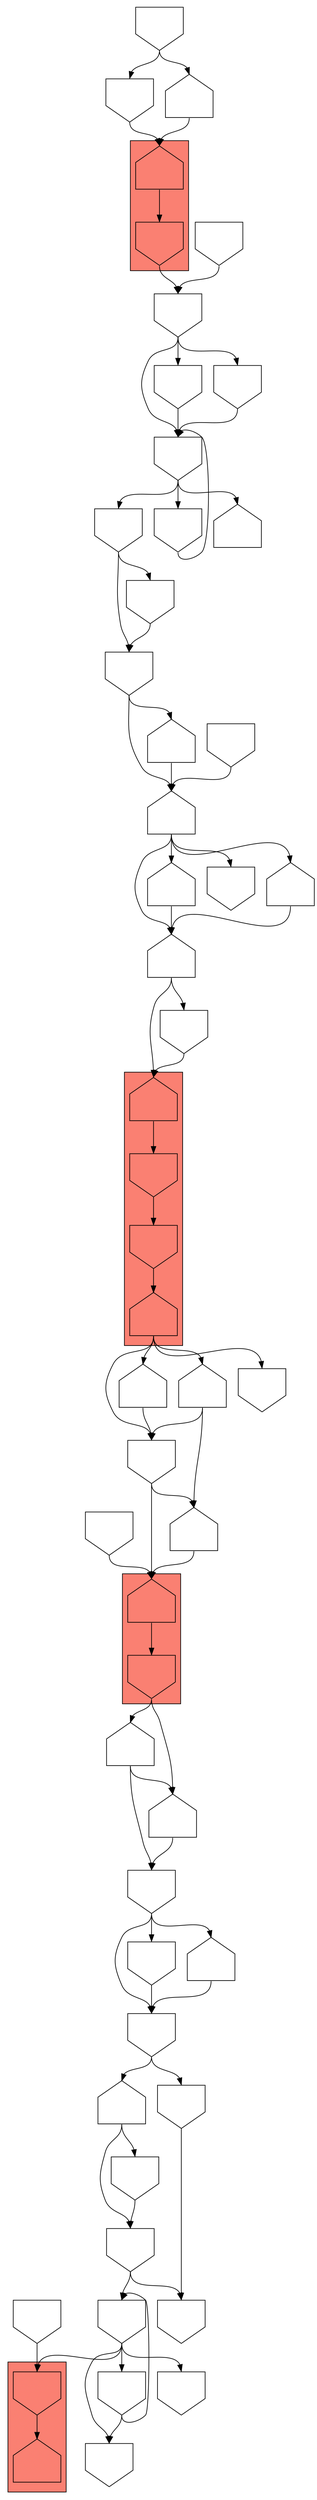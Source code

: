 digraph asm {
	edge [headport=n,tailport=s];
subgraph cluster_C5244_3989_11267_5969 {
	5244 [label="",height=1,width=1,shape=house];
	3989 [label="",height=1,width=1,shape=invhouse];
	11267 [label="",height=1,width=1,shape=invhouse];
	5969 [label="",height=1,width=1,shape=house];
	style=filled;
	fillcolor=salmon;
}
subgraph cluster_C11327_3248 {
	11327 [label="",height=1,width=1,shape=house];
	3248 [label="",height=1,width=1,shape=invhouse];
	style=filled;
	fillcolor=salmon;
}
subgraph cluster_C9896_13777 {
	9896 [label="",height=1,width=1,shape=invhouse];
	13777 [label="",height=1,width=1,shape=house];
	style=filled;
	fillcolor=salmon;
}
subgraph cluster_C2953_4150 {
	2953 [label="",height=1,width=1,shape=house];
	4150 [label="",height=1,width=1,shape=invhouse];
	style=filled;
	fillcolor=salmon;
}
	8311 [label="",height=1,width=1,shape=house];
	9405 [label="",height=1,width=1,shape=invhouse];
	13400 [label="",height=1,width=1,shape=house];
	5179 [label="",height=1,width=1,shape=invhouse];
	1094 [label="",height=1,width=1,shape=invhouse];
	7244 [label="",height=1,width=1,shape=house];
	921 [label="",height=1,width=1,shape=invhouse];
	4555 [label="",height=1,width=1,shape=invhouse];
	7248 [label="",height=1,width=1,shape=invhouse];
	16323 [label="",height=1,width=1,shape=invhouse];
	4173 [label="",height=1,width=1,shape=invhouse];
	20778 [label="",height=1,width=1,shape=invhouse];
	8929 [label="",height=1,width=1,shape=invhouse];
	11058 [label="",height=1,width=1,shape=invhouse];
	17313 [label="",height=1,width=1,shape=invhouse];
	8602 [label="",height=1,width=1,shape=invhouse];
	11469 [label="",height=1,width=1,shape=house];
	14783 [label="",height=1,width=1,shape=house];
	13975 [label="",height=1,width=1,shape=house];
	13979 [label="",height=1,width=1,shape=invhouse];
	13300 [label="",height=1,width=1,shape=house];
	18812 [label="",height=1,width=1,shape=invhouse];
	10556 [label="",height=1,width=1,shape=house];
	15220 [label="",height=1,width=1,shape=invhouse];
	2513 [label="",height=1,width=1,shape=house];
	8246 [label="",height=1,width=1,shape=house];
	9349 [label="",height=1,width=1,shape=invhouse];
	17509 [label="",height=1,width=1,shape=house];
	4775 [label="",height=1,width=1,shape=invhouse];
	13523 [label="",height=1,width=1,shape=house];
	5883 [label="",height=1,width=1,shape=invhouse];
	16677 [label="",height=1,width=1,shape=invhouse];
	20646 [label="",height=1,width=1,shape=invhouse];
	8586 [label="",height=1,width=1,shape=invhouse];
	10572 [label="",height=1,width=1,shape=house];
	4339 [label="",height=1,width=1,shape=invhouse];
	6302 [label="",height=1,width=1,shape=invhouse];
	12666 [label="",height=1,width=1,shape=invhouse];
	5360 [label="",height=1,width=1,shape=invhouse];
	16167 [label="",height=1,width=1,shape=invhouse];
	9128 [label="",height=1,width=1,shape=house];
	16358 [label="",height=1,width=1,shape=invhouse];
	6012 [label="",height=1,width=1,shape=invhouse];
	5244 -> 3989
	3989 -> 11267
	11267 -> 5969
	5969 -> 8311
	5969 -> 9405
	5969 -> 13300
	5969 -> 18812
	8311 -> 9405
	8311 -> 13975
	9405 -> 11327
	9405 -> 13975
	11327 -> 3248
	3248 -> 13400
	3248 -> 14783
	13400 -> 5179
	13400 -> 14783
	5179 -> 1094
	5179 -> 8602
	5179 -> 11469
	1094 -> 7244
	1094 -> 7248
	7244 -> 921
	7244 -> 17313
	921 -> 4555
	921 -> 16323
	7248 -> 4555
	16323 -> 4173
	16323 -> 8929
	16323 -> 9896
	16323 -> 20778
	20778 -> 4173
	20778 -> 16323
	9896 -> 13777
	11058 -> 9896
	17313 -> 921
	8602 -> 1094
	11469 -> 1094
	14783 -> 5179
	13975 -> 11327
	13979 -> 11327
	13300 -> 9405
	10556 -> 5244
	10556 -> 15220
	15220 -> 5244
	2513 -> 8246
	2513 -> 9349
	2513 -> 10556
	2513 -> 17509
	8246 -> 10556
	17509 -> 10556
	4775 -> 2513
	4775 -> 13523
	13523 -> 2513
	5883 -> 4775
	5883 -> 16677
	16677 -> 4775
	20646 -> 5883
	20646 -> 8586
	20646 -> 10572
	8586 -> 20646
	4339 -> 20646
	6302 -> 4339
	6302 -> 12666
	6302 -> 20646
	12666 -> 20646
	4150 -> 6302
	2953 -> 4150
	5360 -> 2953
	16167 -> 5360
	16167 -> 9128
	9128 -> 2953
	16358 -> 6302
	6012 -> 2513
}